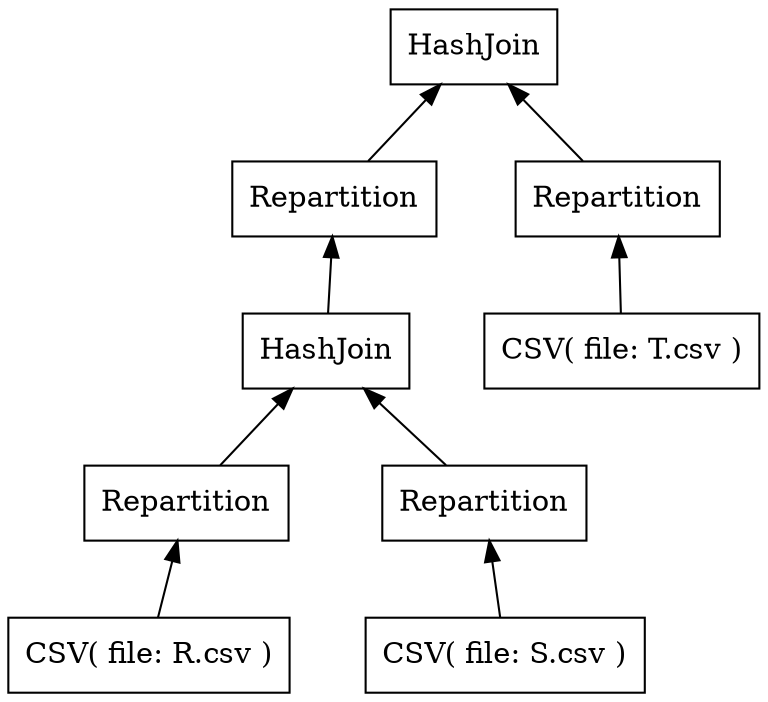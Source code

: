 digraph example1 {
    node [shape=record];
    rankdir=BT;
    nodesep=0.5;
    ordering="in";
    popkeyPOPKey6v1 -> popkeyPOPKey9v1;
    popkeyPOPKey5v1 -> popkeyPOPKey6v1;
    popkeyPOPKey2v1 -> popkeyPOPKey5v1;
    popkeyPOPKey1v1 -> popkeyPOPKey2v1;
    popkeyPOPKey1v1[label="CSV(  file: R.csv )"];
    popkeyPOPKey2v1[label="Repartition"];
    popkeyPOPKey4v1 -> popkeyPOPKey5v1;
    popkeyPOPKey3v1 -> popkeyPOPKey4v1;
    popkeyPOPKey3v1[label="CSV(  file: S.csv )"];
    popkeyPOPKey4v1[label="Repartition"];
    popkeyPOPKey5v1[label="HashJoin"];
    popkeyPOPKey6v1[label="Repartition"];
    popkeyPOPKey8v1 -> popkeyPOPKey9v1;
    popkeyPOPKey7v1 -> popkeyPOPKey8v1;
    popkeyPOPKey7v1[label="CSV(  file: T.csv )"];
    popkeyPOPKey8v1[label="Repartition"];
    popkeyPOPKey9v1[label="HashJoin"];
}
